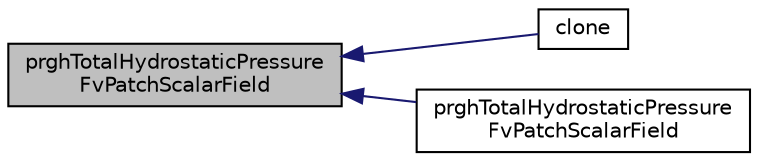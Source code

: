 digraph "prghTotalHydrostaticPressureFvPatchScalarField"
{
  bgcolor="transparent";
  edge [fontname="Helvetica",fontsize="10",labelfontname="Helvetica",labelfontsize="10"];
  node [fontname="Helvetica",fontsize="10",shape=record];
  rankdir="LR";
  Node1 [label="prghTotalHydrostaticPressure\lFvPatchScalarField",height=0.2,width=0.4,color="black", fillcolor="grey75", style="filled", fontcolor="black"];
  Node1 -> Node2 [dir="back",color="midnightblue",fontsize="10",style="solid",fontname="Helvetica"];
  Node2 [label="clone",height=0.2,width=0.4,color="black",URL="$a02011.html#afdeceecb1c75e9ccc98c2f489fe8fa00",tooltip="Construct and return a clone. "];
  Node1 -> Node3 [dir="back",color="midnightblue",fontsize="10",style="solid",fontname="Helvetica"];
  Node3 [label="prghTotalHydrostaticPressure\lFvPatchScalarField",height=0.2,width=0.4,color="black",URL="$a02011.html#ab280ee044964985f374ab8b23bc5f21b",tooltip="Construct from patch, internal field and dictionary. "];
}
